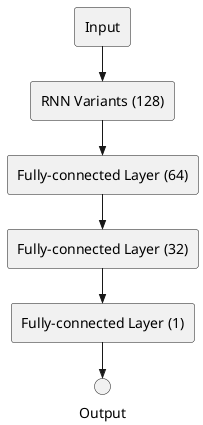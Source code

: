 @startuml model
left to right direction
skinparam componentStyle rectangle

[Input] ->> [RNN Variants (128)]
[RNN Variants (128)] ->> [Fully-connected Layer (64)]
[Fully-connected Layer (64)] ->> [Fully-connected Layer (32)]
[Fully-connected Layer (32)] ->> [Fully-connected Layer (1)]
[Fully-connected Layer (1)] ->> Output
@enduml